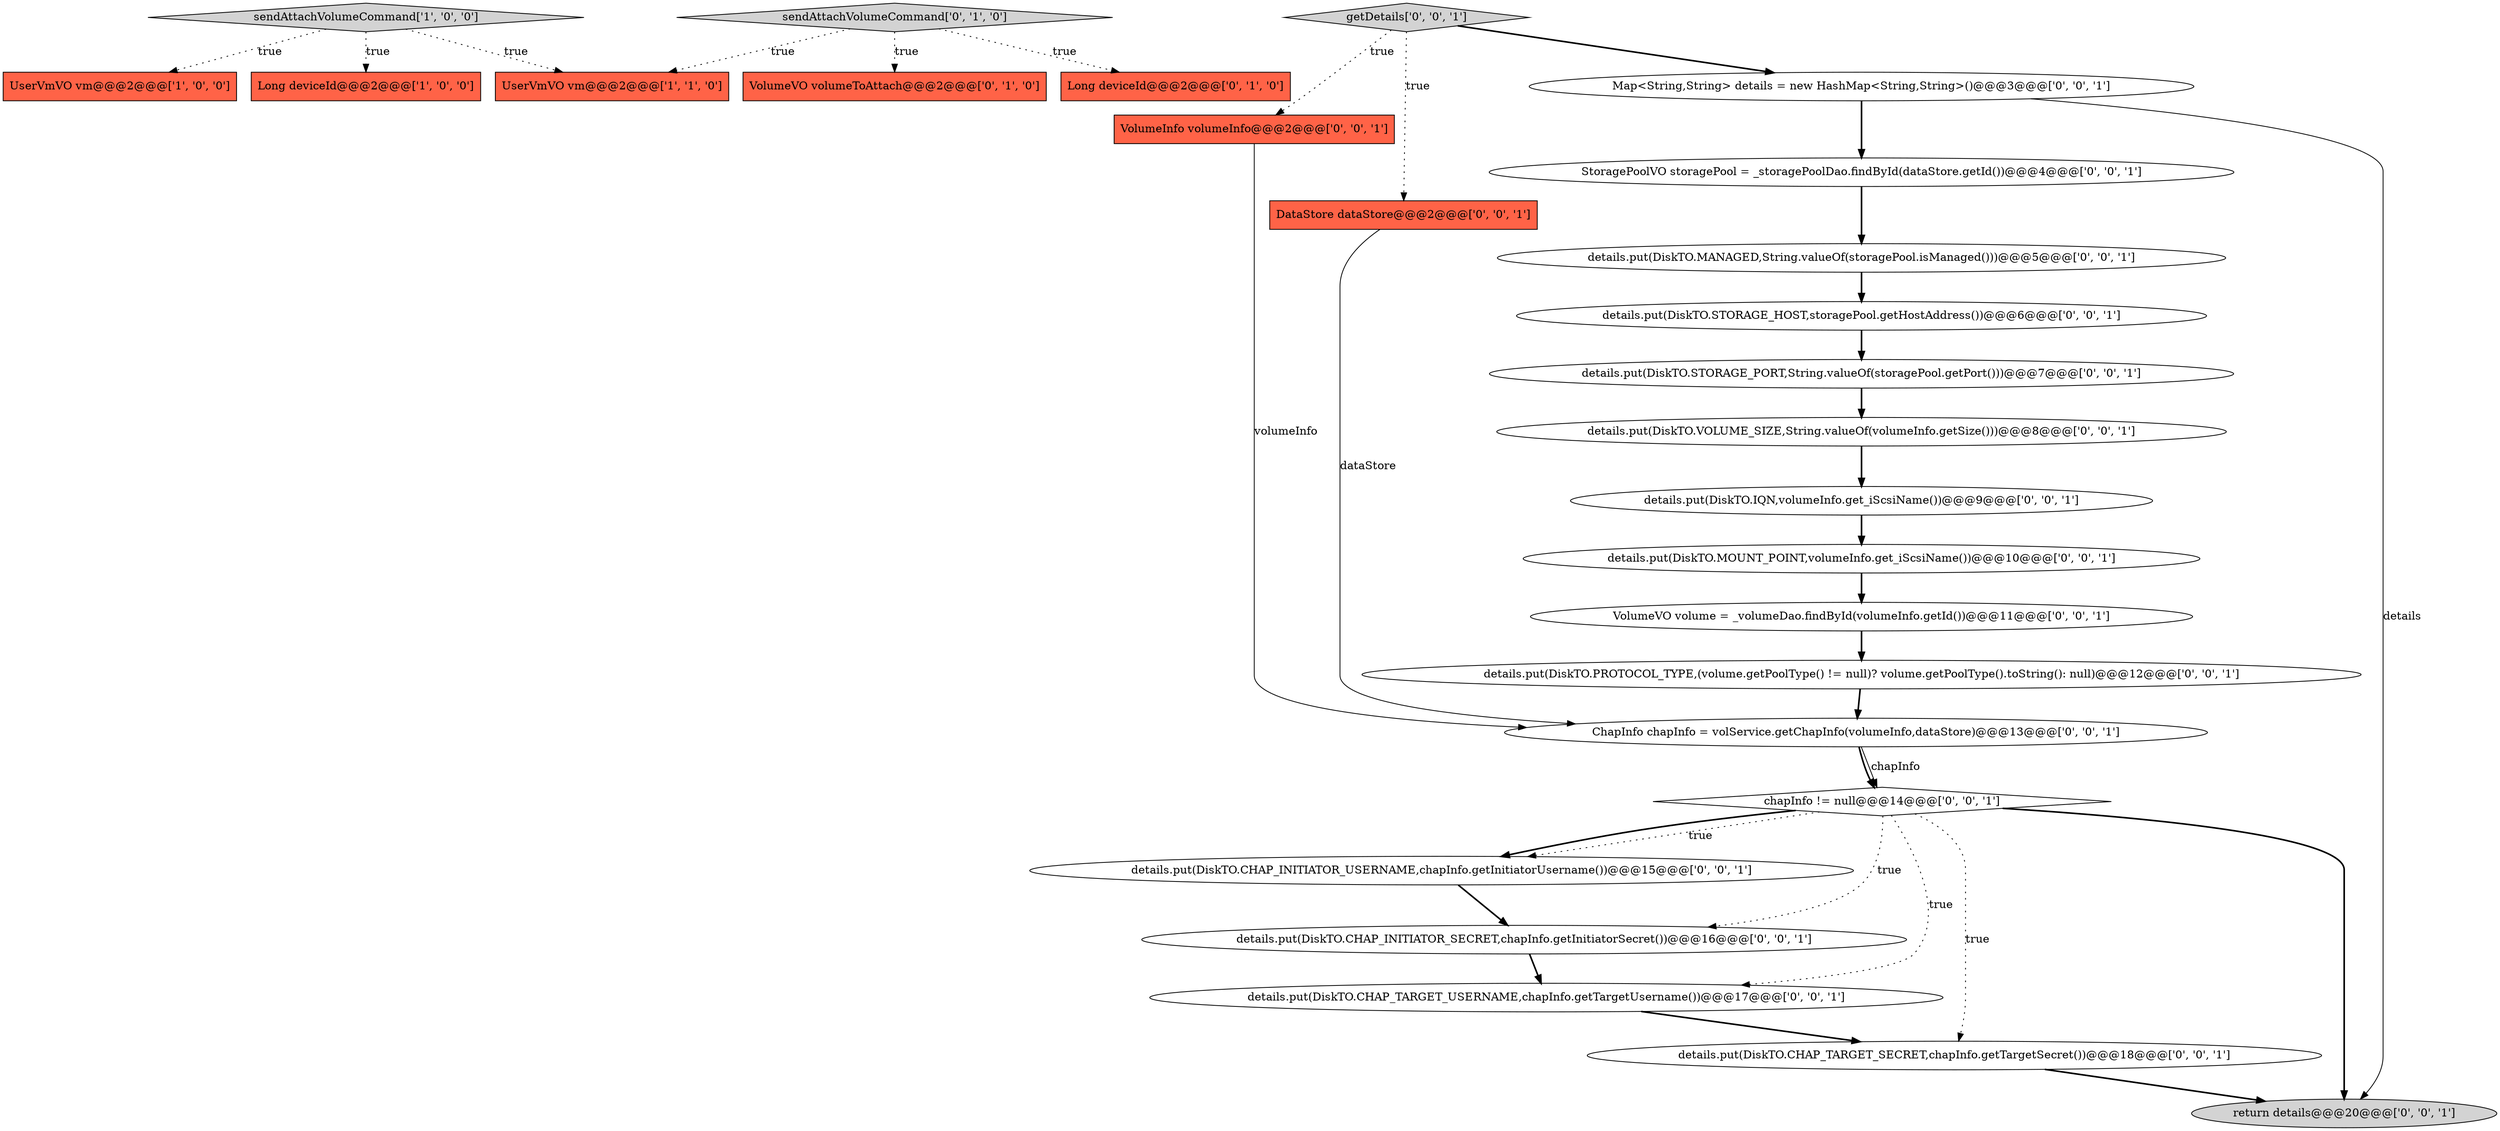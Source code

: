 digraph {
1 [style = filled, label = "UserVmVO vm@@@2@@@['1', '0', '0']", fillcolor = tomato, shape = box image = "AAA0AAABBB1BBB"];
8 [style = filled, label = "StoragePoolVO storagePool = _storagePoolDao.findById(dataStore.getId())@@@4@@@['0', '0', '1']", fillcolor = white, shape = ellipse image = "AAA0AAABBB3BBB"];
10 [style = filled, label = "VolumeInfo volumeInfo@@@2@@@['0', '0', '1']", fillcolor = tomato, shape = box image = "AAA0AAABBB3BBB"];
15 [style = filled, label = "details.put(DiskTO.CHAP_INITIATOR_USERNAME,chapInfo.getInitiatorUsername())@@@15@@@['0', '0', '1']", fillcolor = white, shape = ellipse image = "AAA0AAABBB3BBB"];
11 [style = filled, label = "details.put(DiskTO.MOUNT_POINT,volumeInfo.get_iScsiName())@@@10@@@['0', '0', '1']", fillcolor = white, shape = ellipse image = "AAA0AAABBB3BBB"];
0 [style = filled, label = "Long deviceId@@@2@@@['1', '0', '0']", fillcolor = tomato, shape = box image = "AAA0AAABBB1BBB"];
2 [style = filled, label = "sendAttachVolumeCommand['1', '0', '0']", fillcolor = lightgray, shape = diamond image = "AAA0AAABBB1BBB"];
7 [style = filled, label = "DataStore dataStore@@@2@@@['0', '0', '1']", fillcolor = tomato, shape = box image = "AAA0AAABBB3BBB"];
17 [style = filled, label = "ChapInfo chapInfo = volService.getChapInfo(volumeInfo,dataStore)@@@13@@@['0', '0', '1']", fillcolor = white, shape = ellipse image = "AAA0AAABBB3BBB"];
9 [style = filled, label = "getDetails['0', '0', '1']", fillcolor = lightgray, shape = diamond image = "AAA0AAABBB3BBB"];
6 [style = filled, label = "sendAttachVolumeCommand['0', '1', '0']", fillcolor = lightgray, shape = diamond image = "AAA0AAABBB2BBB"];
14 [style = filled, label = "details.put(DiskTO.CHAP_TARGET_SECRET,chapInfo.getTargetSecret())@@@18@@@['0', '0', '1']", fillcolor = white, shape = ellipse image = "AAA0AAABBB3BBB"];
13 [style = filled, label = "details.put(DiskTO.STORAGE_HOST,storagePool.getHostAddress())@@@6@@@['0', '0', '1']", fillcolor = white, shape = ellipse image = "AAA0AAABBB3BBB"];
26 [style = filled, label = "return details@@@20@@@['0', '0', '1']", fillcolor = lightgray, shape = ellipse image = "AAA0AAABBB3BBB"];
20 [style = filled, label = "details.put(DiskTO.CHAP_TARGET_USERNAME,chapInfo.getTargetUsername())@@@17@@@['0', '0', '1']", fillcolor = white, shape = ellipse image = "AAA0AAABBB3BBB"];
4 [style = filled, label = "VolumeVO volumeToAttach@@@2@@@['0', '1', '0']", fillcolor = tomato, shape = box image = "AAA0AAABBB2BBB"];
21 [style = filled, label = "details.put(DiskTO.PROTOCOL_TYPE,(volume.getPoolType() != null)? volume.getPoolType().toString(): null)@@@12@@@['0', '0', '1']", fillcolor = white, shape = ellipse image = "AAA0AAABBB3BBB"];
3 [style = filled, label = "UserVmVO vm@@@2@@@['1', '1', '0']", fillcolor = tomato, shape = box image = "AAA0AAABBB1BBB"];
22 [style = filled, label = "details.put(DiskTO.CHAP_INITIATOR_SECRET,chapInfo.getInitiatorSecret())@@@16@@@['0', '0', '1']", fillcolor = white, shape = ellipse image = "AAA0AAABBB3BBB"];
19 [style = filled, label = "details.put(DiskTO.VOLUME_SIZE,String.valueOf(volumeInfo.getSize()))@@@8@@@['0', '0', '1']", fillcolor = white, shape = ellipse image = "AAA0AAABBB3BBB"];
5 [style = filled, label = "Long deviceId@@@2@@@['0', '1', '0']", fillcolor = tomato, shape = box image = "AAA0AAABBB2BBB"];
16 [style = filled, label = "details.put(DiskTO.STORAGE_PORT,String.valueOf(storagePool.getPort()))@@@7@@@['0', '0', '1']", fillcolor = white, shape = ellipse image = "AAA0AAABBB3BBB"];
12 [style = filled, label = "chapInfo != null@@@14@@@['0', '0', '1']", fillcolor = white, shape = diamond image = "AAA0AAABBB3BBB"];
18 [style = filled, label = "details.put(DiskTO.IQN,volumeInfo.get_iScsiName())@@@9@@@['0', '0', '1']", fillcolor = white, shape = ellipse image = "AAA0AAABBB3BBB"];
24 [style = filled, label = "VolumeVO volume = _volumeDao.findById(volumeInfo.getId())@@@11@@@['0', '0', '1']", fillcolor = white, shape = ellipse image = "AAA0AAABBB3BBB"];
23 [style = filled, label = "details.put(DiskTO.MANAGED,String.valueOf(storagePool.isManaged()))@@@5@@@['0', '0', '1']", fillcolor = white, shape = ellipse image = "AAA0AAABBB3BBB"];
25 [style = filled, label = "Map<String,String> details = new HashMap<String,String>()@@@3@@@['0', '0', '1']", fillcolor = white, shape = ellipse image = "AAA0AAABBB3BBB"];
24->21 [style = bold, label=""];
12->26 [style = bold, label=""];
25->26 [style = solid, label="details"];
7->17 [style = solid, label="dataStore"];
2->3 [style = dotted, label="true"];
9->7 [style = dotted, label="true"];
12->15 [style = bold, label=""];
16->19 [style = bold, label=""];
21->17 [style = bold, label=""];
8->23 [style = bold, label=""];
12->15 [style = dotted, label="true"];
17->12 [style = bold, label=""];
15->22 [style = bold, label=""];
22->20 [style = bold, label=""];
11->24 [style = bold, label=""];
12->20 [style = dotted, label="true"];
14->26 [style = bold, label=""];
9->10 [style = dotted, label="true"];
2->1 [style = dotted, label="true"];
6->5 [style = dotted, label="true"];
6->4 [style = dotted, label="true"];
12->22 [style = dotted, label="true"];
17->12 [style = solid, label="chapInfo"];
23->13 [style = bold, label=""];
10->17 [style = solid, label="volumeInfo"];
13->16 [style = bold, label=""];
12->14 [style = dotted, label="true"];
6->3 [style = dotted, label="true"];
25->8 [style = bold, label=""];
2->0 [style = dotted, label="true"];
9->25 [style = bold, label=""];
20->14 [style = bold, label=""];
19->18 [style = bold, label=""];
18->11 [style = bold, label=""];
}
